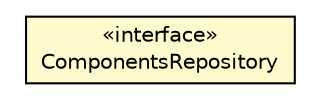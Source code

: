 #!/usr/local/bin/dot
#
# Class diagram 
# Generated by UMLGraph version 5.1 (http://www.umlgraph.org/)
#

digraph G {
	edge [fontname="Helvetica",fontsize=10,labelfontname="Helvetica",labelfontsize=10];
	node [fontname="Helvetica",fontsize=10,shape=plaintext];
	nodesep=0.25;
	ranksep=0.5;
	// org.androidtransfuse.Components.ComponentsRepository
	c9315 [label=<<table title="org.androidtransfuse.Components.ComponentsRepository" border="0" cellborder="1" cellspacing="0" cellpadding="2" port="p" bgcolor="lemonChiffon" href="./Components.ComponentsRepository.html">
		<tr><td><table border="0" cellspacing="0" cellpadding="1">
<tr><td align="center" balign="center"> &#171;interface&#187; </td></tr>
<tr><td align="center" balign="center"> ComponentsRepository </td></tr>
		</table></td></tr>
		</table>>, fontname="Helvetica", fontcolor="black", fontsize=10.0];
}

